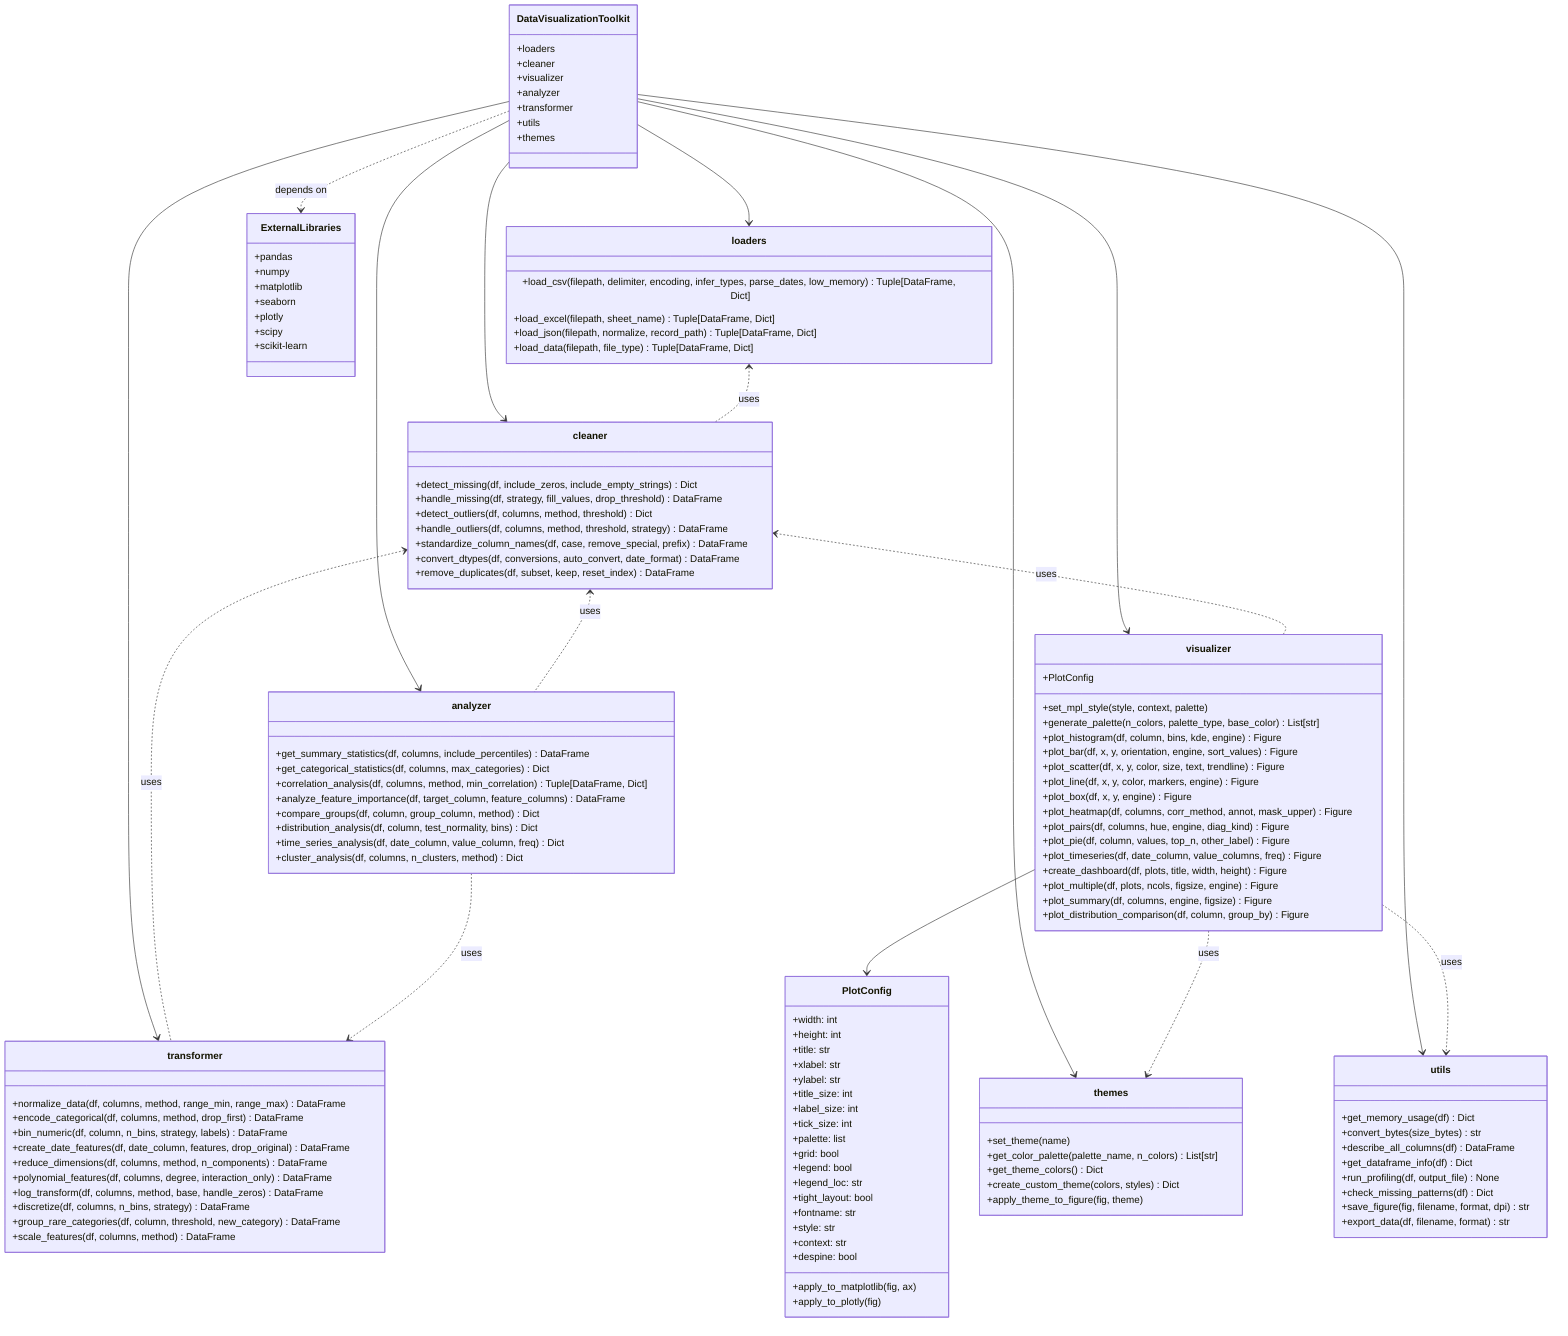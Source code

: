 classDiagram
    %% Main modules
    class DataVisualizationToolkit {
        +loaders
        +cleaner
        +visualizer
        +analyzer
        +transformer
        +utils
        +themes
    }
    
    %% Loaders module
    class loaders {
        +load_csv(filepath, delimiter, encoding, infer_types, parse_dates, low_memory) Tuple[DataFrame, Dict]
        +load_excel(filepath, sheet_name) Tuple[DataFrame, Dict]
        +load_json(filepath, normalize, record_path) Tuple[DataFrame, Dict]
        +load_data(filepath, file_type) Tuple[DataFrame, Dict]
    }
    
    %% Cleaner module
    class cleaner {
        +detect_missing(df, include_zeros, include_empty_strings) Dict
        +handle_missing(df, strategy, fill_values, drop_threshold) DataFrame
        +detect_outliers(df, columns, method, threshold) Dict
        +handle_outliers(df, columns, method, threshold, strategy) DataFrame
        +standardize_column_names(df, case, remove_special, prefix) DataFrame
        +convert_dtypes(df, conversions, auto_convert, date_format) DataFrame
        +remove_duplicates(df, subset, keep, reset_index) DataFrame
    }
    
    %% Visualizer module
    class visualizer {
        +PlotConfig
        +set_mpl_style(style, context, palette)
        +generate_palette(n_colors, palette_type, base_color) List[str]
        +plot_histogram(df, column, bins, kde, engine) Figure
        +plot_bar(df, x, y, orientation, engine, sort_values) Figure
        +plot_scatter(df, x, y, color, size, text, trendline) Figure
        +plot_line(df, x, y, color, markers, engine) Figure
        +plot_box(df, x, y, engine) Figure
        +plot_heatmap(df, columns, corr_method, annot, mask_upper) Figure
        +plot_pairs(df, columns, hue, engine, diag_kind) Figure
        +plot_pie(df, column, values, top_n, other_label) Figure
        +plot_timeseries(df, date_column, value_columns, freq) Figure
        +create_dashboard(df, plots, title, width, height) Figure
        +plot_multiple(df, plots, ncols, figsize, engine) Figure
        +plot_summary(df, columns, engine, figsize) Figure
        +plot_distribution_comparison(df, column, group_by) Figure
    }
    
    %% PlotConfig class
    class PlotConfig {
        +width: int
        +height: int
        +title: str
        +xlabel: str
        +ylabel: str
        +title_size: int
        +label_size: int
        +tick_size: int
        +palette: list
        +grid: bool
        +legend: bool
        +legend_loc: str
        +tight_layout: bool
        +fontname: str
        +style: str
        +context: str
        +despine: bool
        +apply_to_matplotlib(fig, ax)
        +apply_to_plotly(fig)
    }
    
    %% Analyzer module
    class analyzer {
        +get_summary_statistics(df, columns, include_percentiles) DataFrame
        +get_categorical_statistics(df, columns, max_categories) Dict
        +correlation_analysis(df, columns, method, min_correlation) Tuple[DataFrame, Dict]
        +analyze_feature_importance(df, target_column, feature_columns) DataFrame
        +compare_groups(df, column, group_column, method) Dict
        +distribution_analysis(df, column, test_normality, bins) Dict
        +time_series_analysis(df, date_column, value_column, freq) Dict
        +cluster_analysis(df, columns, n_clusters, method) Dict
    }
    
    %% Transformer module
    class transformer {
        +normalize_data(df, columns, method, range_min, range_max) DataFrame
        +encode_categorical(df, columns, method, drop_first) DataFrame
        +bin_numeric(df, column, n_bins, strategy, labels) DataFrame
        +create_date_features(df, date_column, features, drop_original) DataFrame
        +reduce_dimensions(df, columns, method, n_components) DataFrame
        +polynomial_features(df, columns, degree, interaction_only) DataFrame
        +log_transform(df, columns, method, base, handle_zeros) DataFrame
        +discretize(df, columns, n_bins, strategy) DataFrame
        +group_rare_categories(df, column, threshold, new_category) DataFrame
        +scale_features(df, columns, method) DataFrame
    }
    
    %% Themes module
    class themes {
        +set_theme(name)
        +get_color_palette(palette_name, n_colors) List[str]
        +get_theme_colors() Dict
        +create_custom_theme(colors, styles) Dict
        +apply_theme_to_figure(fig, theme)
    }
    
    %% Utils module
    class utils {
        +get_memory_usage(df) Dict
        +convert_bytes(size_bytes) str
        +describe_all_columns(df) DataFrame
        +get_dataframe_info(df) Dict
        +run_profiling(df, output_file) None
        +check_missing_patterns(df) Dict
        +save_figure(fig, filename, format, dpi) str
        +export_data(df, filename, format) str
    }
    
    %% Define relationships
    DataVisualizationToolkit --> loaders
    DataVisualizationToolkit --> cleaner
    DataVisualizationToolkit --> visualizer
    DataVisualizationToolkit --> analyzer
    DataVisualizationToolkit --> transformer
    DataVisualizationToolkit --> themes
    DataVisualizationToolkit --> utils
    
    visualizer --> PlotConfig
    visualizer ..> themes : uses
    
    %% Usage dependencies
    loaders <.. cleaner : uses
    cleaner <.. transformer : uses
    cleaner <.. analyzer : uses
    cleaner <.. visualizer : uses
    
    visualizer ..> utils : uses
    analyzer ..> transformer : uses
    
    %% External Libraries
    class ExternalLibraries {
        +pandas
        +numpy
        +matplotlib
        +seaborn
        +plotly
        +scipy
        +scikit-learn
    }
    
    DataVisualizationToolkit ..> ExternalLibraries : depends on